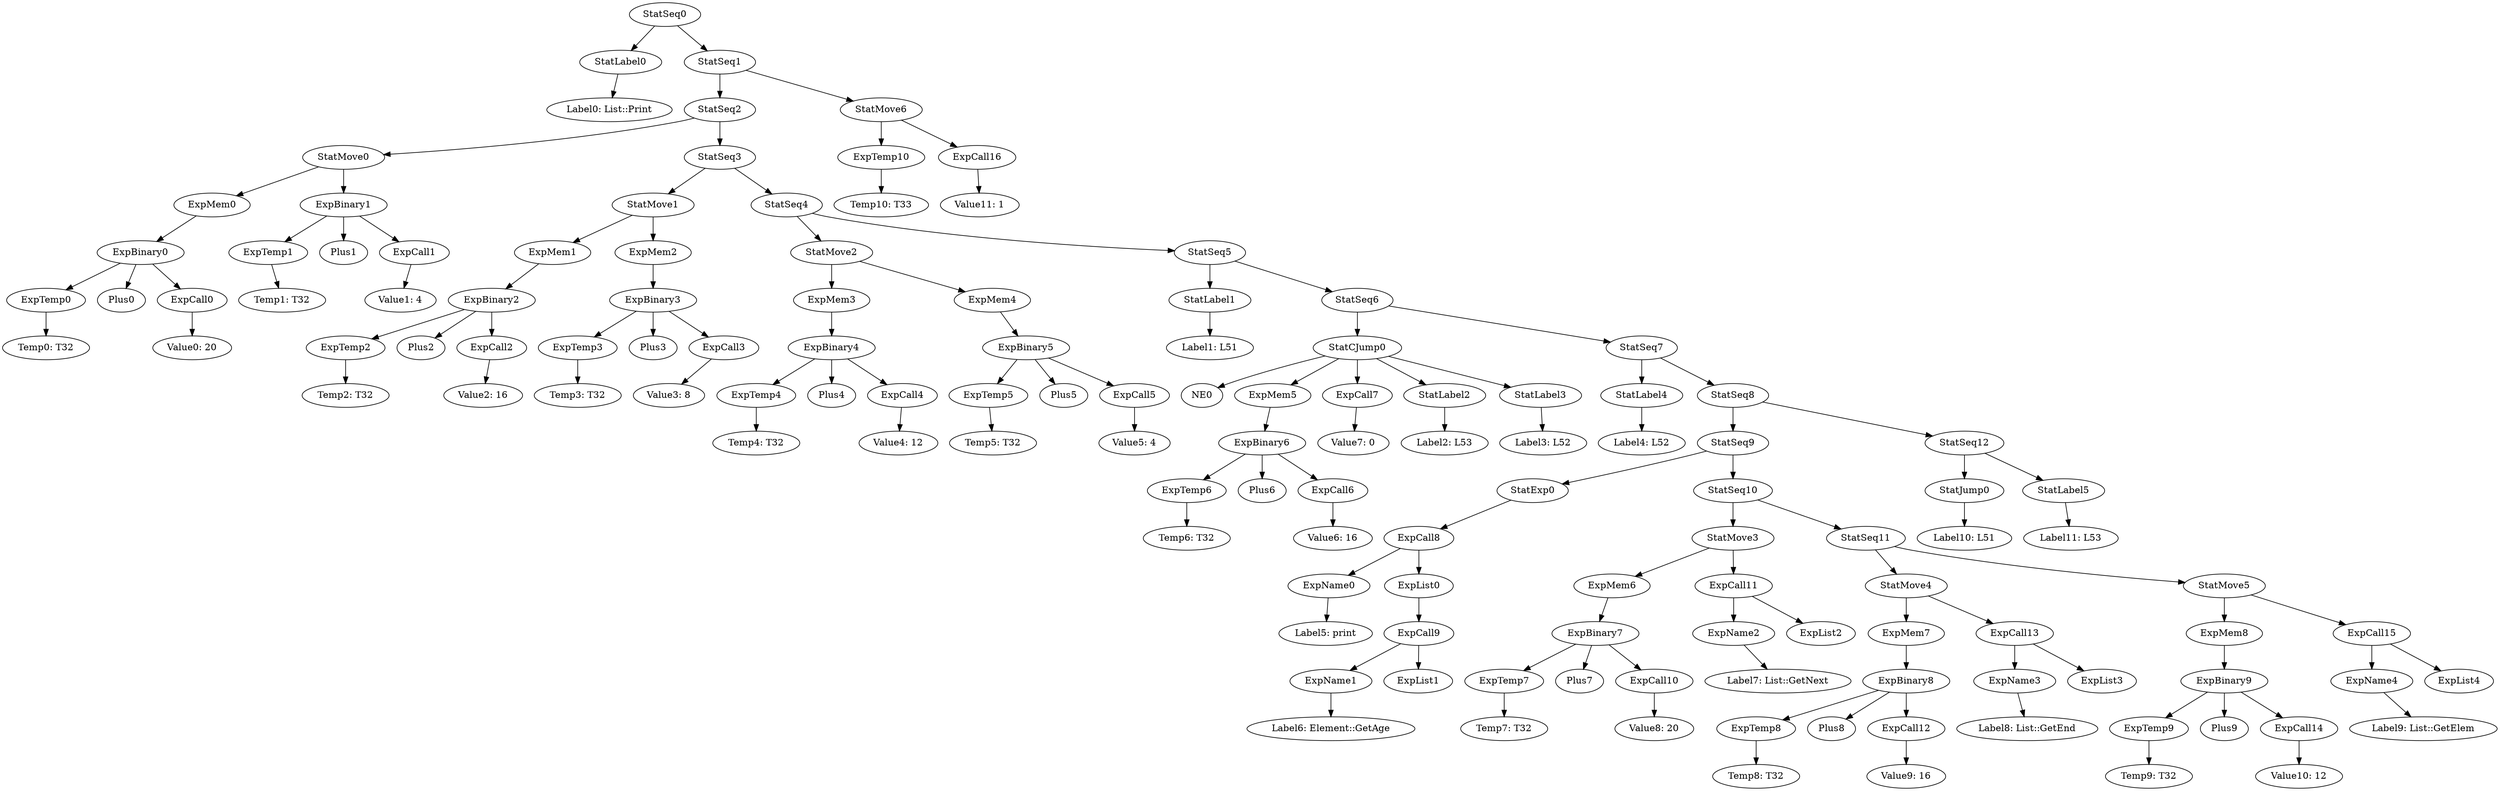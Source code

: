 digraph {
	ordering = out;
	ExpCall16 -> "Value11: 1";
	ExpTemp10 -> "Temp10: T33";
	StatSeq12 -> StatJump0;
	StatSeq12 -> StatLabel5;
	ExpCall15 -> ExpName4;
	ExpCall15 -> ExpList4;
	StatMove5 -> ExpMem8;
	StatMove5 -> ExpCall15;
	StatSeq1 -> StatSeq2;
	StatSeq1 -> StatMove6;
	ExpMem8 -> ExpBinary9;
	ExpCall14 -> "Value10: 12";
	ExpBinary9 -> ExpTemp9;
	ExpBinary9 -> Plus9;
	ExpBinary9 -> ExpCall14;
	ExpTemp9 -> "Temp9: T32";
	ExpName3 -> "Label8: List::GetEnd";
	StatMove4 -> ExpMem7;
	StatMove4 -> ExpCall13;
	ExpCall12 -> "Value9: 16";
	ExpBinary8 -> ExpTemp8;
	ExpBinary8 -> Plus8;
	ExpBinary8 -> ExpCall12;
	ExpCall11 -> ExpName2;
	ExpCall11 -> ExpList2;
	StatMove3 -> ExpMem6;
	StatMove3 -> ExpCall11;
	ExpMem6 -> ExpBinary7;
	ExpCall10 -> "Value8: 20";
	ExpCall13 -> ExpName3;
	ExpCall13 -> ExpList3;
	ExpTemp8 -> "Temp8: T32";
	ExpBinary7 -> ExpTemp7;
	ExpBinary7 -> Plus7;
	ExpBinary7 -> ExpCall10;
	ExpCall9 -> ExpName1;
	ExpCall9 -> ExpList1;
	StatSeq10 -> StatMove3;
	StatSeq10 -> StatSeq11;
	ExpName1 -> "Label6: Element::GetAge";
	StatMove1 -> ExpMem1;
	StatMove1 -> ExpMem2;
	ExpList0 -> ExpCall9;
	StatCJump0 -> NE0;
	StatCJump0 -> ExpMem5;
	StatCJump0 -> ExpCall7;
	StatCJump0 -> StatLabel2;
	StatCJump0 -> StatLabel3;
	ExpMem1 -> ExpBinary2;
	ExpTemp2 -> "Temp2: T32";
	StatSeq2 -> StatMove0;
	StatSeq2 -> StatSeq3;
	ExpBinary0 -> ExpTemp0;
	ExpBinary0 -> Plus0;
	ExpBinary0 -> ExpCall0;
	ExpName4 -> "Label9: List::GetElem";
	ExpMem4 -> ExpBinary5;
	ExpMem7 -> ExpBinary8;
	StatSeq3 -> StatMove1;
	StatSeq3 -> StatSeq4;
	ExpCall2 -> "Value2: 16";
	ExpCall7 -> "Value7: 0";
	StatMove0 -> ExpMem0;
	StatMove0 -> ExpBinary1;
	StatJump0 -> "Label10: L51";
	ExpCall1 -> "Value1: 4";
	ExpMem2 -> ExpBinary3;
	StatSeq9 -> StatExp0;
	StatSeq9 -> StatSeq10;
	ExpCall0 -> "Value0: 20";
	StatSeq4 -> StatMove2;
	StatSeq4 -> StatSeq5;
	StatLabel1 -> "Label1: L51";
	ExpBinary3 -> ExpTemp3;
	ExpBinary3 -> Plus3;
	ExpBinary3 -> ExpCall3;
	ExpTemp7 -> "Temp7: T32";
	ExpTemp0 -> "Temp0: T32";
	StatSeq5 -> StatLabel1;
	StatSeq5 -> StatSeq6;
	StatLabel4 -> "Label4: L52";
	StatSeq8 -> StatSeq9;
	StatSeq8 -> StatSeq12;
	ExpTemp3 -> "Temp3: T32";
	StatSeq6 -> StatCJump0;
	StatSeq6 -> StatSeq7;
	StatExp0 -> ExpCall8;
	StatSeq0 -> StatLabel0;
	StatSeq0 -> StatSeq1;
	ExpTemp1 -> "Temp1: T32";
	StatLabel5 -> "Label11: L53";
	ExpTemp5 -> "Temp5: T32";
	ExpName2 -> "Label7: List::GetNext";
	StatSeq7 -> StatLabel4;
	StatSeq7 -> StatSeq8;
	ExpTemp4 -> "Temp4: T32";
	ExpMem5 -> ExpBinary6;
	StatLabel0 -> "Label0: List::Print";
	ExpBinary2 -> ExpTemp2;
	ExpBinary2 -> Plus2;
	ExpBinary2 -> ExpCall2;
	ExpMem0 -> ExpBinary0;
	ExpBinary6 -> ExpTemp6;
	ExpBinary6 -> Plus6;
	ExpBinary6 -> ExpCall6;
	ExpCall3 -> "Value3: 8";
	ExpBinary1 -> ExpTemp1;
	ExpBinary1 -> Plus1;
	ExpBinary1 -> ExpCall1;
	ExpCall8 -> ExpName0;
	ExpCall8 -> ExpList0;
	ExpBinary4 -> ExpTemp4;
	ExpBinary4 -> Plus4;
	ExpBinary4 -> ExpCall4;
	ExpCall6 -> "Value6: 16";
	ExpCall5 -> "Value5: 4";
	ExpMem3 -> ExpBinary4;
	StatMove2 -> ExpMem3;
	StatMove2 -> ExpMem4;
	StatSeq11 -> StatMove4;
	StatSeq11 -> StatMove5;
	ExpBinary5 -> ExpTemp5;
	ExpBinary5 -> Plus5;
	ExpBinary5 -> ExpCall5;
	StatMove6 -> ExpTemp10;
	StatMove6 -> ExpCall16;
	ExpTemp6 -> "Temp6: T32";
	ExpCall4 -> "Value4: 12";
	StatLabel2 -> "Label2: L53";
	StatLabel3 -> "Label3: L52";
	ExpName0 -> "Label5: print";
}

